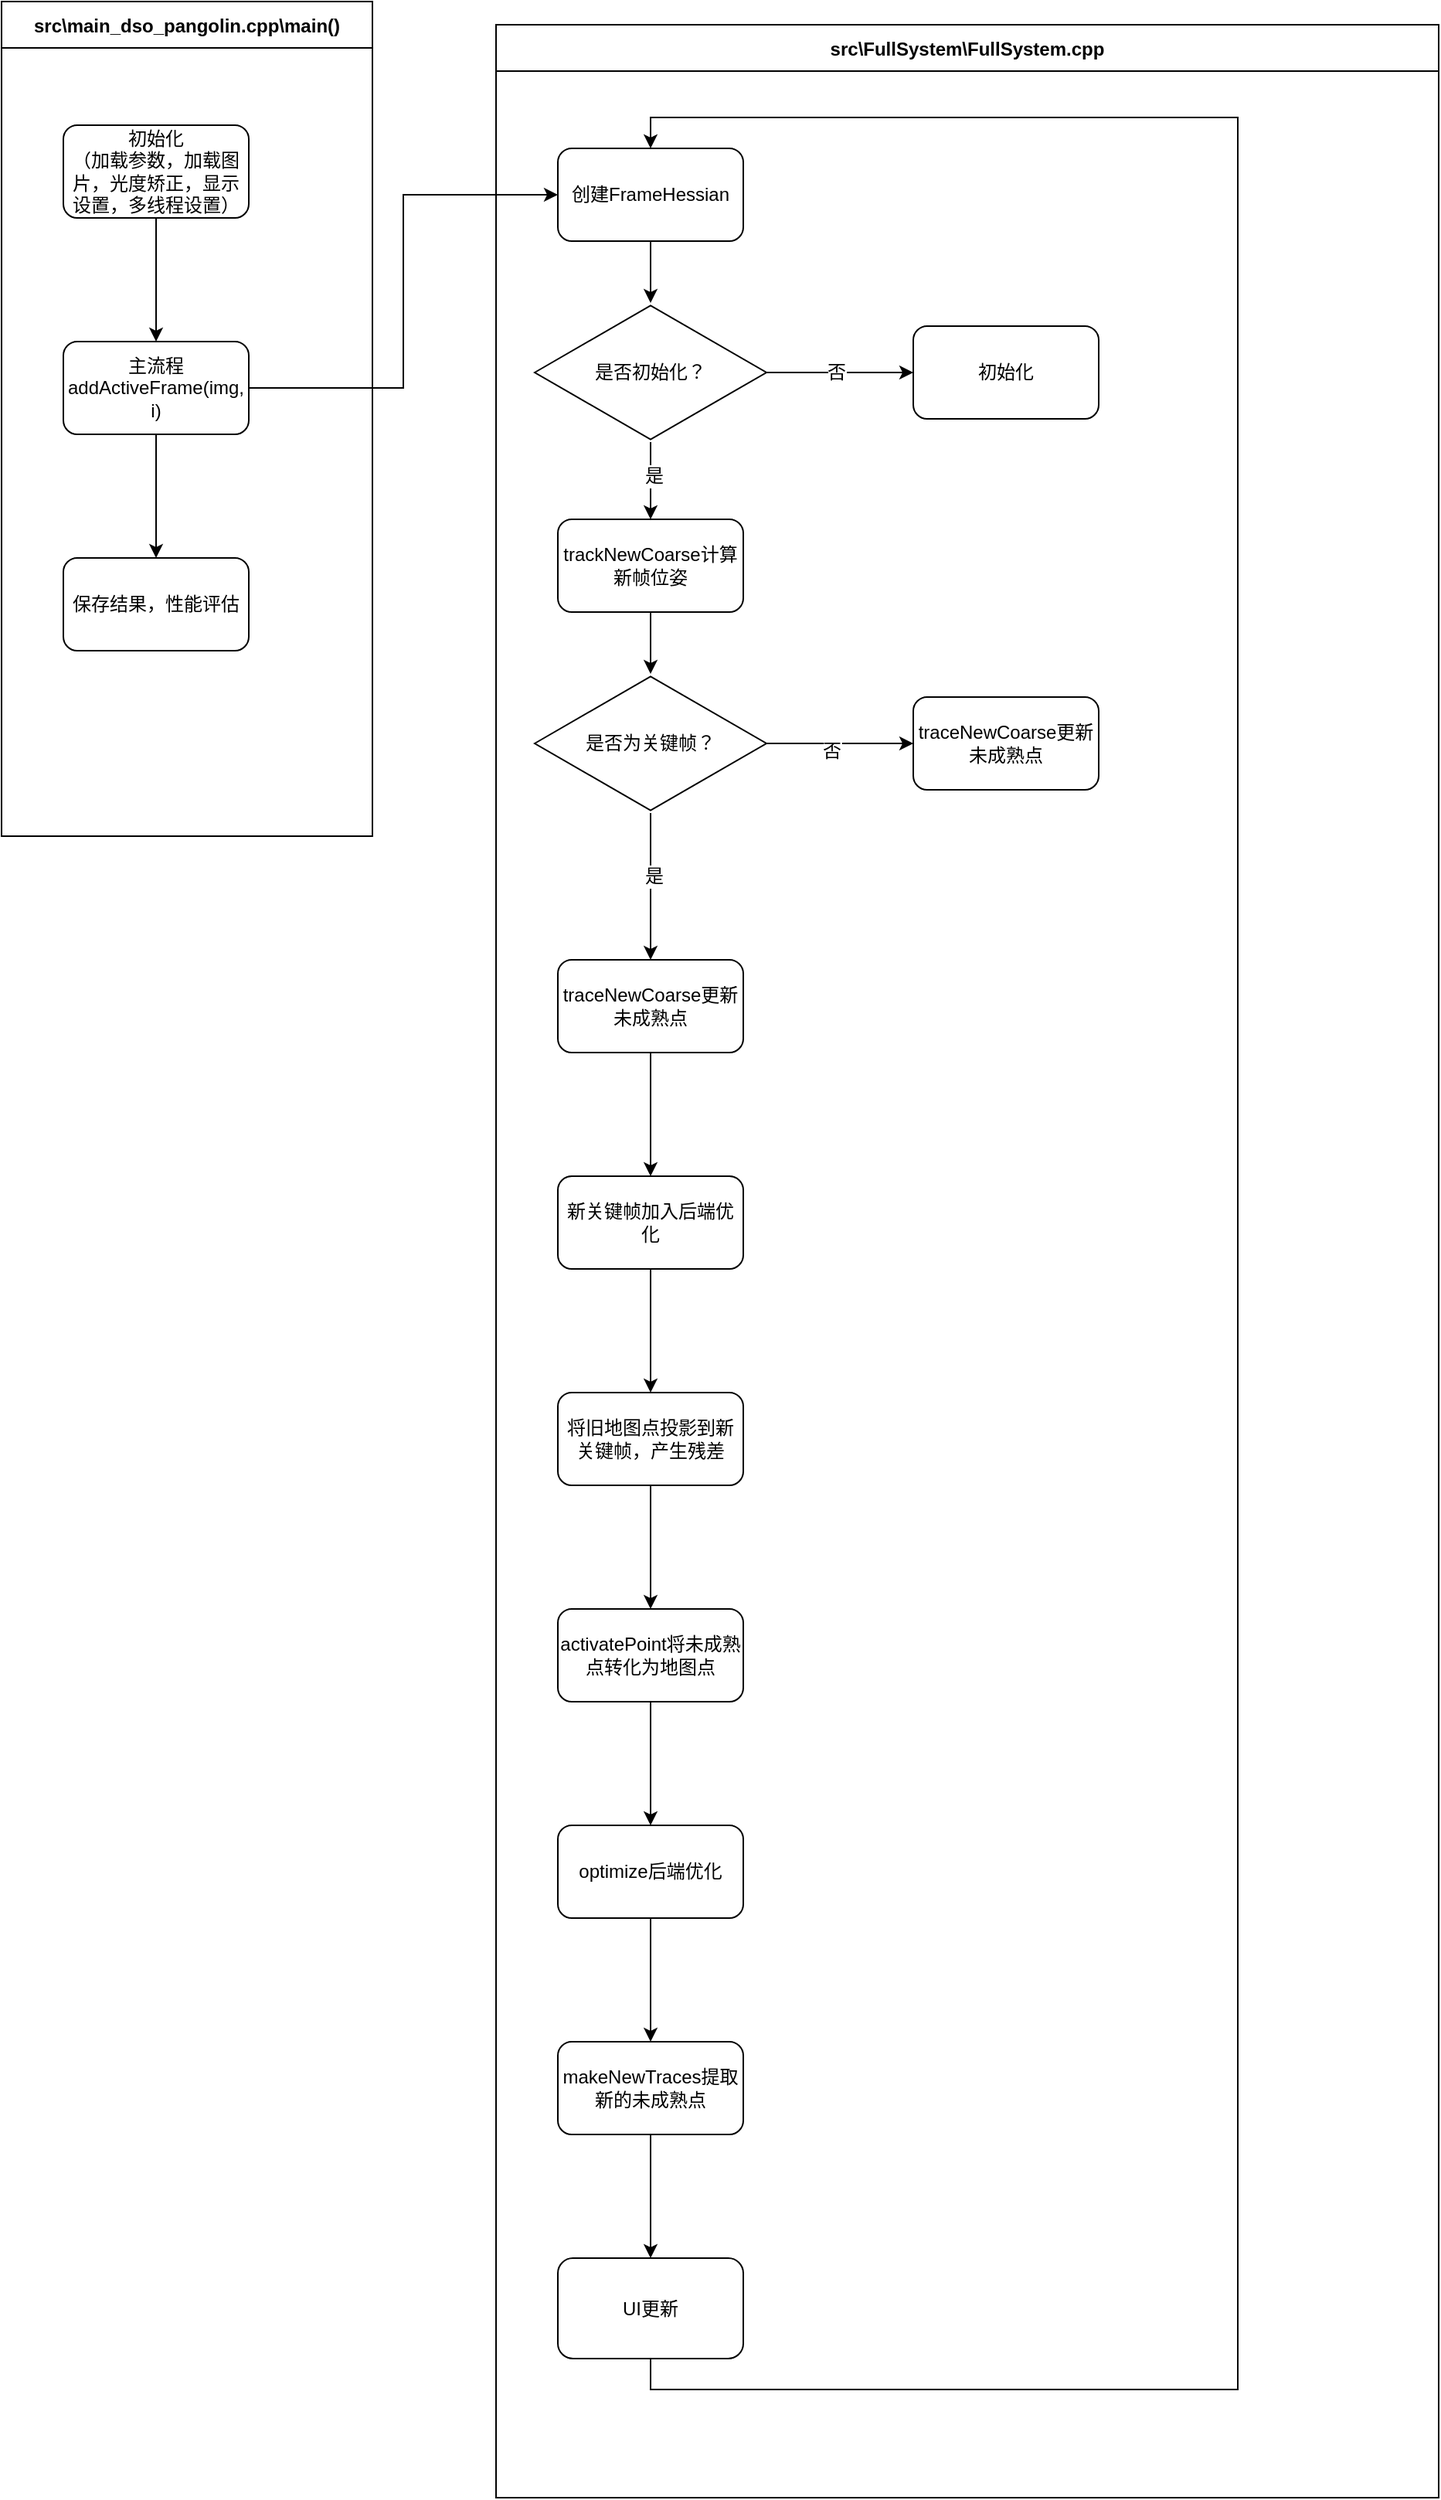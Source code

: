 <mxfile version="23.0.1" type="github">
  <diagram name="Page-1" id="edf60f1a-56cd-e834-aa8a-f176f3a09ee4">
    <mxGraphModel dx="3319" dy="976" grid="1" gridSize="10" guides="1" tooltips="1" connect="1" arrows="1" fold="1" page="1" pageScale="1" pageWidth="1100" pageHeight="850" background="none" math="0" shadow="0">
      <root>
        <mxCell id="0" />
        <mxCell id="1" parent="0" />
        <mxCell id="OmKx0li2kjF5d8hpPDc7-16" value="src\main_dso_pangolin.cpp\main()" style="swimlane;startSize=30;" parent="1" vertex="1">
          <mxGeometry x="-500" y="155" width="240" height="540" as="geometry">
            <mxRectangle x="-500" y="155" width="130" height="23" as="alternateBounds" />
          </mxGeometry>
        </mxCell>
        <mxCell id="bHK8dPhPbQFocSzbyguQ-11" value="" style="edgeStyle=orthogonalEdgeStyle;rounded=0;orthogonalLoop=1;jettySize=auto;html=1;" parent="OmKx0li2kjF5d8hpPDc7-16" source="bHK8dPhPbQFocSzbyguQ-6" target="bHK8dPhPbQFocSzbyguQ-10" edge="1">
          <mxGeometry relative="1" as="geometry" />
        </mxCell>
        <mxCell id="bHK8dPhPbQFocSzbyguQ-6" value="主流程&lt;br&gt;addActiveFrame(img, i)" style="whiteSpace=wrap;html=1;rounded=1;" parent="OmKx0li2kjF5d8hpPDc7-16" vertex="1">
          <mxGeometry x="40" y="220" width="120" height="60" as="geometry" />
        </mxCell>
        <mxCell id="bHK8dPhPbQFocSzbyguQ-10" value="保存结果，性能评估" style="whiteSpace=wrap;html=1;rounded=1;" parent="OmKx0li2kjF5d8hpPDc7-16" vertex="1">
          <mxGeometry x="40" y="360" width="120" height="60" as="geometry" />
        </mxCell>
        <mxCell id="bHK8dPhPbQFocSzbyguQ-5" value="初始化&lt;br&gt;（加载参数，加载图片，光度矫正，显示设置，多线程设置）" style="rounded=1;whiteSpace=wrap;html=1;" parent="OmKx0li2kjF5d8hpPDc7-16" vertex="1">
          <mxGeometry x="40" y="80" width="120" height="60" as="geometry" />
        </mxCell>
        <mxCell id="bHK8dPhPbQFocSzbyguQ-7" value="" style="edgeStyle=orthogonalEdgeStyle;rounded=0;orthogonalLoop=1;jettySize=auto;html=1;" parent="OmKx0li2kjF5d8hpPDc7-16" source="bHK8dPhPbQFocSzbyguQ-5" target="bHK8dPhPbQFocSzbyguQ-6" edge="1">
          <mxGeometry relative="1" as="geometry" />
        </mxCell>
        <mxCell id="xofyj-zYLuGItKc7lHyt-11" value="" style="edgeStyle=orthogonalEdgeStyle;rounded=0;orthogonalLoop=1;jettySize=auto;html=1;entryX=0;entryY=0.5;entryDx=0;entryDy=0;" edge="1" parent="1" source="bHK8dPhPbQFocSzbyguQ-6" target="xofyj-zYLuGItKc7lHyt-16">
          <mxGeometry relative="1" as="geometry">
            <mxPoint x="-180" y="405" as="targetPoint" />
          </mxGeometry>
        </mxCell>
        <mxCell id="xofyj-zYLuGItKc7lHyt-12" value="src\FullSystem\FullSystem.cpp" style="swimlane;startSize=30;" vertex="1" parent="1">
          <mxGeometry x="-180" y="170" width="610" height="1600" as="geometry">
            <mxRectangle x="-180" y="170" width="130" height="23" as="alternateBounds" />
          </mxGeometry>
        </mxCell>
        <mxCell id="xofyj-zYLuGItKc7lHyt-32" value="" style="edgeStyle=orthogonalEdgeStyle;rounded=0;orthogonalLoop=1;jettySize=auto;html=1;fontFamily=Helvetica;fontSize=12;fontColor=default;startSize=30;" edge="1" parent="xofyj-zYLuGItKc7lHyt-12" source="xofyj-zYLuGItKc7lHyt-16" target="xofyj-zYLuGItKc7lHyt-26">
          <mxGeometry relative="1" as="geometry" />
        </mxCell>
        <mxCell id="xofyj-zYLuGItKc7lHyt-16" value="创建FrameHessian" style="rounded=1;whiteSpace=wrap;html=1;" vertex="1" parent="xofyj-zYLuGItKc7lHyt-12">
          <mxGeometry x="40" y="80" width="120" height="60" as="geometry" />
        </mxCell>
        <mxCell id="xofyj-zYLuGItKc7lHyt-30" value="" style="edgeStyle=orthogonalEdgeStyle;rounded=0;orthogonalLoop=1;jettySize=auto;html=1;fontFamily=Helvetica;fontSize=12;fontColor=default;startSize=30;" edge="1" parent="xofyj-zYLuGItKc7lHyt-12" source="xofyj-zYLuGItKc7lHyt-26" target="xofyj-zYLuGItKc7lHyt-29">
          <mxGeometry relative="1" as="geometry" />
        </mxCell>
        <mxCell id="xofyj-zYLuGItKc7lHyt-31" value="否" style="edgeLabel;html=1;align=center;verticalAlign=middle;resizable=0;points=[];fontSize=12;fontFamily=Helvetica;fontColor=default;" vertex="1" connectable="0" parent="xofyj-zYLuGItKc7lHyt-30">
          <mxGeometry x="-0.053" relative="1" as="geometry">
            <mxPoint as="offset" />
          </mxGeometry>
        </mxCell>
        <mxCell id="xofyj-zYLuGItKc7lHyt-34" value="" style="edgeStyle=orthogonalEdgeStyle;rounded=0;orthogonalLoop=1;jettySize=auto;html=1;fontFamily=Helvetica;fontSize=12;fontColor=default;startSize=30;" edge="1" parent="xofyj-zYLuGItKc7lHyt-12" source="xofyj-zYLuGItKc7lHyt-26" target="xofyj-zYLuGItKc7lHyt-33">
          <mxGeometry relative="1" as="geometry" />
        </mxCell>
        <mxCell id="xofyj-zYLuGItKc7lHyt-35" value="是" style="edgeLabel;html=1;align=center;verticalAlign=middle;resizable=0;points=[];fontSize=12;fontFamily=Helvetica;fontColor=default;" vertex="1" connectable="0" parent="xofyj-zYLuGItKc7lHyt-34">
          <mxGeometry x="-0.137" y="2" relative="1" as="geometry">
            <mxPoint as="offset" />
          </mxGeometry>
        </mxCell>
        <mxCell id="xofyj-zYLuGItKc7lHyt-26" value="是否初始化？" style="html=1;whiteSpace=wrap;aspect=fixed;shape=isoRectangle;strokeColor=default;align=center;verticalAlign=middle;fontFamily=Helvetica;fontSize=12;fontColor=default;startSize=30;fillColor=default;" vertex="1" parent="xofyj-zYLuGItKc7lHyt-12">
          <mxGeometry x="25" y="180" width="150" height="90" as="geometry" />
        </mxCell>
        <mxCell id="xofyj-zYLuGItKc7lHyt-40" value="" style="edgeStyle=orthogonalEdgeStyle;rounded=0;orthogonalLoop=1;jettySize=auto;html=1;fontFamily=Helvetica;fontSize=12;fontColor=default;startSize=30;" edge="1" parent="xofyj-zYLuGItKc7lHyt-12" source="xofyj-zYLuGItKc7lHyt-33" target="xofyj-zYLuGItKc7lHyt-39">
          <mxGeometry relative="1" as="geometry" />
        </mxCell>
        <mxCell id="xofyj-zYLuGItKc7lHyt-33" value="trackNewCoarse计算新帧位姿" style="rounded=1;whiteSpace=wrap;html=1;startSize=30;" vertex="1" parent="xofyj-zYLuGItKc7lHyt-12">
          <mxGeometry x="40" y="320" width="120" height="60" as="geometry" />
        </mxCell>
        <mxCell id="xofyj-zYLuGItKc7lHyt-29" value="初始化" style="rounded=1;whiteSpace=wrap;html=1;startSize=30;" vertex="1" parent="xofyj-zYLuGItKc7lHyt-12">
          <mxGeometry x="270" y="195" width="120" height="60" as="geometry" />
        </mxCell>
        <mxCell id="xofyj-zYLuGItKc7lHyt-47" value="" style="edgeStyle=orthogonalEdgeStyle;rounded=0;orthogonalLoop=1;jettySize=auto;html=1;fontFamily=Helvetica;fontSize=12;fontColor=default;startSize=30;" edge="1" parent="xofyj-zYLuGItKc7lHyt-12" source="xofyj-zYLuGItKc7lHyt-39" target="xofyj-zYLuGItKc7lHyt-46">
          <mxGeometry relative="1" as="geometry" />
        </mxCell>
        <mxCell id="xofyj-zYLuGItKc7lHyt-48" value="是" style="edgeLabel;html=1;align=center;verticalAlign=middle;resizable=0;points=[];fontSize=12;fontFamily=Helvetica;fontColor=default;" vertex="1" connectable="0" parent="xofyj-zYLuGItKc7lHyt-47">
          <mxGeometry x="-0.137" y="2" relative="1" as="geometry">
            <mxPoint as="offset" />
          </mxGeometry>
        </mxCell>
        <mxCell id="xofyj-zYLuGItKc7lHyt-51" value="" style="edgeStyle=orthogonalEdgeStyle;rounded=0;orthogonalLoop=1;jettySize=auto;html=1;fontFamily=Helvetica;fontSize=12;fontColor=default;startSize=30;" edge="1" parent="xofyj-zYLuGItKc7lHyt-12" source="xofyj-zYLuGItKc7lHyt-39" target="xofyj-zYLuGItKc7lHyt-50">
          <mxGeometry relative="1" as="geometry" />
        </mxCell>
        <mxCell id="xofyj-zYLuGItKc7lHyt-52" value="否" style="edgeLabel;html=1;align=center;verticalAlign=middle;resizable=0;points=[];fontSize=12;fontFamily=Helvetica;fontColor=default;" vertex="1" connectable="0" parent="xofyj-zYLuGItKc7lHyt-51">
          <mxGeometry x="-0.116" y="-5" relative="1" as="geometry">
            <mxPoint as="offset" />
          </mxGeometry>
        </mxCell>
        <mxCell id="xofyj-zYLuGItKc7lHyt-39" value="是否为关键帧？" style="html=1;whiteSpace=wrap;aspect=fixed;shape=isoRectangle;strokeColor=default;align=center;verticalAlign=middle;fontFamily=Helvetica;fontSize=12;fontColor=default;startSize=30;fillColor=default;" vertex="1" parent="xofyj-zYLuGItKc7lHyt-12">
          <mxGeometry x="25" y="420" width="150" height="90" as="geometry" />
        </mxCell>
        <mxCell id="xofyj-zYLuGItKc7lHyt-54" value="" style="edgeStyle=orthogonalEdgeStyle;rounded=0;orthogonalLoop=1;jettySize=auto;html=1;fontFamily=Helvetica;fontSize=12;fontColor=default;startSize=30;" edge="1" parent="xofyj-zYLuGItKc7lHyt-12" source="xofyj-zYLuGItKc7lHyt-46" target="xofyj-zYLuGItKc7lHyt-53">
          <mxGeometry relative="1" as="geometry" />
        </mxCell>
        <mxCell id="xofyj-zYLuGItKc7lHyt-46" value="traceNewCoarse更新未成熟点" style="rounded=1;whiteSpace=wrap;html=1;startSize=30;" vertex="1" parent="xofyj-zYLuGItKc7lHyt-12">
          <mxGeometry x="40" y="605" width="120" height="60" as="geometry" />
        </mxCell>
        <mxCell id="xofyj-zYLuGItKc7lHyt-50" value="traceNewCoarse更新未成熟点" style="rounded=1;whiteSpace=wrap;html=1;startSize=30;" vertex="1" parent="xofyj-zYLuGItKc7lHyt-12">
          <mxGeometry x="270" y="435" width="120" height="60" as="geometry" />
        </mxCell>
        <mxCell id="xofyj-zYLuGItKc7lHyt-56" value="" style="edgeStyle=orthogonalEdgeStyle;rounded=0;orthogonalLoop=1;jettySize=auto;html=1;fontFamily=Helvetica;fontSize=12;fontColor=default;startSize=30;" edge="1" parent="xofyj-zYLuGItKc7lHyt-12" source="xofyj-zYLuGItKc7lHyt-53" target="xofyj-zYLuGItKc7lHyt-55">
          <mxGeometry relative="1" as="geometry" />
        </mxCell>
        <mxCell id="xofyj-zYLuGItKc7lHyt-53" value="新关键帧加入后端优化" style="rounded=1;whiteSpace=wrap;html=1;startSize=30;" vertex="1" parent="xofyj-zYLuGItKc7lHyt-12">
          <mxGeometry x="40" y="745" width="120" height="60" as="geometry" />
        </mxCell>
        <mxCell id="xofyj-zYLuGItKc7lHyt-58" value="" style="edgeStyle=orthogonalEdgeStyle;rounded=0;orthogonalLoop=1;jettySize=auto;html=1;fontFamily=Helvetica;fontSize=12;fontColor=default;startSize=30;" edge="1" parent="xofyj-zYLuGItKc7lHyt-12" source="xofyj-zYLuGItKc7lHyt-55" target="xofyj-zYLuGItKc7lHyt-57">
          <mxGeometry relative="1" as="geometry" />
        </mxCell>
        <mxCell id="xofyj-zYLuGItKc7lHyt-55" value="将旧地图点投影到新关键帧，产生残差" style="rounded=1;whiteSpace=wrap;html=1;startSize=30;" vertex="1" parent="xofyj-zYLuGItKc7lHyt-12">
          <mxGeometry x="40" y="885" width="120" height="60" as="geometry" />
        </mxCell>
        <mxCell id="xofyj-zYLuGItKc7lHyt-60" value="" style="edgeStyle=orthogonalEdgeStyle;rounded=0;orthogonalLoop=1;jettySize=auto;html=1;fontFamily=Helvetica;fontSize=12;fontColor=default;startSize=30;" edge="1" parent="xofyj-zYLuGItKc7lHyt-12" source="xofyj-zYLuGItKc7lHyt-57" target="xofyj-zYLuGItKc7lHyt-59">
          <mxGeometry relative="1" as="geometry" />
        </mxCell>
        <mxCell id="xofyj-zYLuGItKc7lHyt-57" value="activatePoint将未成熟点转化为地图点" style="rounded=1;whiteSpace=wrap;html=1;startSize=30;" vertex="1" parent="xofyj-zYLuGItKc7lHyt-12">
          <mxGeometry x="40" y="1025" width="120" height="60" as="geometry" />
        </mxCell>
        <mxCell id="xofyj-zYLuGItKc7lHyt-63" value="" style="edgeStyle=orthogonalEdgeStyle;rounded=0;orthogonalLoop=1;jettySize=auto;html=1;fontFamily=Helvetica;fontSize=12;fontColor=default;startSize=30;" edge="1" parent="xofyj-zYLuGItKc7lHyt-12" source="xofyj-zYLuGItKc7lHyt-59" target="xofyj-zYLuGItKc7lHyt-62">
          <mxGeometry relative="1" as="geometry" />
        </mxCell>
        <mxCell id="xofyj-zYLuGItKc7lHyt-59" value="optimize后端优化" style="rounded=1;whiteSpace=wrap;html=1;startSize=30;" vertex="1" parent="xofyj-zYLuGItKc7lHyt-12">
          <mxGeometry x="40" y="1165" width="120" height="60" as="geometry" />
        </mxCell>
        <mxCell id="xofyj-zYLuGItKc7lHyt-65" value="" style="edgeStyle=orthogonalEdgeStyle;rounded=0;orthogonalLoop=1;jettySize=auto;html=1;fontFamily=Helvetica;fontSize=12;fontColor=default;startSize=30;" edge="1" parent="xofyj-zYLuGItKc7lHyt-12" source="xofyj-zYLuGItKc7lHyt-62" target="xofyj-zYLuGItKc7lHyt-64">
          <mxGeometry relative="1" as="geometry" />
        </mxCell>
        <mxCell id="xofyj-zYLuGItKc7lHyt-62" value="makeNewTraces提取新的未成熟点" style="rounded=1;whiteSpace=wrap;html=1;startSize=30;" vertex="1" parent="xofyj-zYLuGItKc7lHyt-12">
          <mxGeometry x="40" y="1305" width="120" height="60" as="geometry" />
        </mxCell>
        <mxCell id="xofyj-zYLuGItKc7lHyt-67" style="edgeStyle=orthogonalEdgeStyle;rounded=0;orthogonalLoop=1;jettySize=auto;html=1;exitX=0.5;exitY=1;exitDx=0;exitDy=0;fontFamily=Helvetica;fontSize=12;fontColor=default;startSize=30;entryX=0.5;entryY=0;entryDx=0;entryDy=0;" edge="1" parent="xofyj-zYLuGItKc7lHyt-12" source="xofyj-zYLuGItKc7lHyt-64" target="xofyj-zYLuGItKc7lHyt-16">
          <mxGeometry relative="1" as="geometry">
            <mxPoint x="430" y="1490" as="targetPoint" />
            <Array as="points">
              <mxPoint x="100" y="1530" />
              <mxPoint x="480" y="1530" />
              <mxPoint x="480" y="60" />
              <mxPoint x="100" y="60" />
            </Array>
          </mxGeometry>
        </mxCell>
        <mxCell id="xofyj-zYLuGItKc7lHyt-64" value="UI更新" style="rounded=1;whiteSpace=wrap;html=1;startSize=30;" vertex="1" parent="xofyj-zYLuGItKc7lHyt-12">
          <mxGeometry x="40" y="1445" width="120" height="65" as="geometry" />
        </mxCell>
      </root>
    </mxGraphModel>
  </diagram>
</mxfile>
